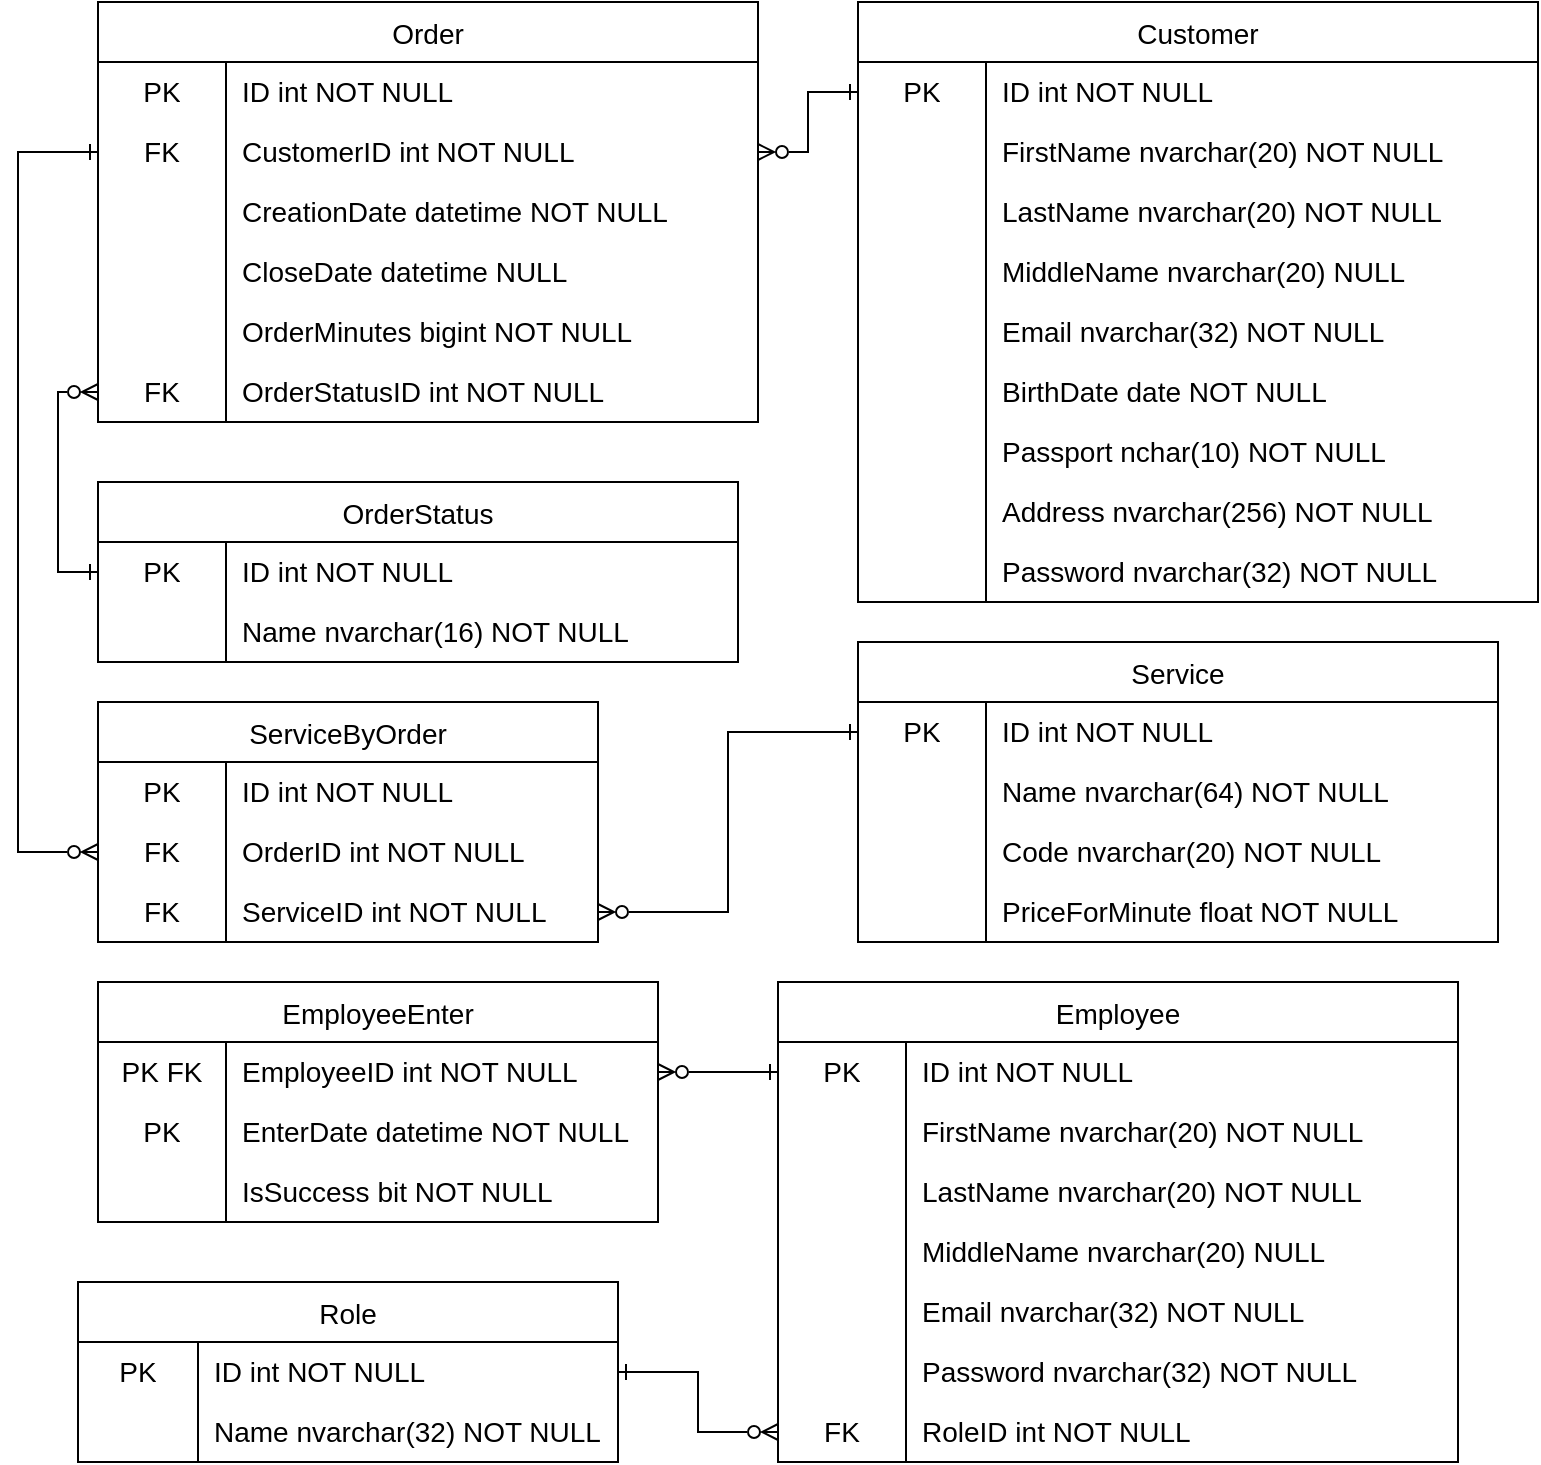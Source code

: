 <mxfile version="22.0.3" type="device">
  <diagram id="C5RBs43oDa-KdzZeNtuy" name="Page-1">
    <mxGraphModel dx="1417" dy="828" grid="1" gridSize="10" guides="1" tooltips="1" connect="1" arrows="1" fold="1" page="1" pageScale="1" pageWidth="827" pageHeight="1169" math="0" shadow="0">
      <root>
        <mxCell id="WIyWlLk6GJQsqaUBKTNV-0" />
        <mxCell id="WIyWlLk6GJQsqaUBKTNV-1" parent="WIyWlLk6GJQsqaUBKTNV-0" />
        <mxCell id="dE-x_5Mx7f9irVfnzfd8-1" value="EmployeeEnter" style="shape=table;startSize=30;container=1;collapsible=0;childLayout=tableLayout;fixedRows=1;rowLines=0;fontStyle=0;strokeColor=default;fontSize=14;" parent="WIyWlLk6GJQsqaUBKTNV-1" vertex="1">
          <mxGeometry x="60" y="530" width="280.0" height="120" as="geometry" />
        </mxCell>
        <mxCell id="dE-x_5Mx7f9irVfnzfd8-2" value="" style="shape=tableRow;horizontal=0;startSize=0;swimlaneHead=0;swimlaneBody=0;top=0;left=0;bottom=0;right=0;collapsible=0;dropTarget=0;fillColor=none;points=[[0,0.5],[1,0.5]];portConstraint=eastwest;strokeColor=inherit;fontSize=16;" parent="dE-x_5Mx7f9irVfnzfd8-1" vertex="1">
          <mxGeometry y="30" width="280.0" height="30" as="geometry" />
        </mxCell>
        <mxCell id="dE-x_5Mx7f9irVfnzfd8-3" value="PK FK" style="shape=partialRectangle;html=1;whiteSpace=wrap;connectable=0;fillColor=none;top=0;left=0;bottom=0;right=0;overflow=hidden;pointerEvents=1;strokeColor=inherit;fontSize=14;" parent="dE-x_5Mx7f9irVfnzfd8-2" vertex="1">
          <mxGeometry width="64" height="30" as="geometry">
            <mxRectangle width="64" height="30" as="alternateBounds" />
          </mxGeometry>
        </mxCell>
        <mxCell id="dE-x_5Mx7f9irVfnzfd8-4" value="EmployeeID int NOT NULL" style="shape=partialRectangle;html=1;whiteSpace=wrap;connectable=0;fillColor=none;top=0;left=0;bottom=0;right=0;align=left;spacingLeft=6;overflow=hidden;strokeColor=inherit;fontSize=14;" parent="dE-x_5Mx7f9irVfnzfd8-2" vertex="1">
          <mxGeometry x="64" width="216" height="30" as="geometry">
            <mxRectangle width="216" height="30" as="alternateBounds" />
          </mxGeometry>
        </mxCell>
        <mxCell id="dE-x_5Mx7f9irVfnzfd8-5" value="" style="shape=tableRow;horizontal=0;startSize=0;swimlaneHead=0;swimlaneBody=0;top=0;left=0;bottom=0;right=0;collapsible=0;dropTarget=0;fillColor=none;points=[[0,0.5],[1,0.5]];portConstraint=eastwest;strokeColor=inherit;fontSize=16;" parent="dE-x_5Mx7f9irVfnzfd8-1" vertex="1">
          <mxGeometry y="60" width="280.0" height="30" as="geometry" />
        </mxCell>
        <mxCell id="dE-x_5Mx7f9irVfnzfd8-6" value="PK" style="shape=partialRectangle;html=1;whiteSpace=wrap;connectable=0;fillColor=none;top=0;left=0;bottom=0;right=0;overflow=hidden;strokeColor=inherit;fontSize=14;" parent="dE-x_5Mx7f9irVfnzfd8-5" vertex="1">
          <mxGeometry width="64" height="30" as="geometry">
            <mxRectangle width="64" height="30" as="alternateBounds" />
          </mxGeometry>
        </mxCell>
        <mxCell id="dE-x_5Mx7f9irVfnzfd8-7" value="EnterDate datetime NOT NULL" style="shape=partialRectangle;html=1;whiteSpace=wrap;connectable=0;fillColor=none;top=0;left=0;bottom=0;right=0;align=left;spacingLeft=6;overflow=hidden;strokeColor=inherit;fontSize=14;" parent="dE-x_5Mx7f9irVfnzfd8-5" vertex="1">
          <mxGeometry x="64" width="216" height="30" as="geometry">
            <mxRectangle width="216" height="30" as="alternateBounds" />
          </mxGeometry>
        </mxCell>
        <mxCell id="dE-x_5Mx7f9irVfnzfd8-8" value="" style="shape=tableRow;horizontal=0;startSize=0;swimlaneHead=0;swimlaneBody=0;top=0;left=0;bottom=0;right=0;collapsible=0;dropTarget=0;fillColor=none;points=[[0,0.5],[1,0.5]];portConstraint=eastwest;strokeColor=inherit;fontSize=16;" parent="dE-x_5Mx7f9irVfnzfd8-1" vertex="1">
          <mxGeometry y="90" width="280.0" height="30" as="geometry" />
        </mxCell>
        <mxCell id="dE-x_5Mx7f9irVfnzfd8-9" value="" style="shape=partialRectangle;html=1;whiteSpace=wrap;connectable=0;fillColor=none;top=0;left=0;bottom=0;right=0;overflow=hidden;strokeColor=inherit;fontSize=16;" parent="dE-x_5Mx7f9irVfnzfd8-8" vertex="1">
          <mxGeometry width="64" height="30" as="geometry">
            <mxRectangle width="64" height="30" as="alternateBounds" />
          </mxGeometry>
        </mxCell>
        <mxCell id="dE-x_5Mx7f9irVfnzfd8-10" value="IsSuccess bit NOT NULL" style="shape=partialRectangle;html=1;whiteSpace=wrap;connectable=0;fillColor=none;top=0;left=0;bottom=0;right=0;align=left;spacingLeft=6;overflow=hidden;strokeColor=inherit;fontSize=14;" parent="dE-x_5Mx7f9irVfnzfd8-8" vertex="1">
          <mxGeometry x="64" width="216" height="30" as="geometry">
            <mxRectangle width="216" height="30" as="alternateBounds" />
          </mxGeometry>
        </mxCell>
        <mxCell id="dE-x_5Mx7f9irVfnzfd8-11" value="Customer" style="shape=table;startSize=30;container=1;collapsible=0;childLayout=tableLayout;fixedRows=1;rowLines=0;fontStyle=0;strokeColor=default;fontSize=14;" parent="WIyWlLk6GJQsqaUBKTNV-1" vertex="1">
          <mxGeometry x="440" y="40" width="340" height="300" as="geometry" />
        </mxCell>
        <mxCell id="dE-x_5Mx7f9irVfnzfd8-12" value="" style="shape=tableRow;horizontal=0;startSize=0;swimlaneHead=0;swimlaneBody=0;top=0;left=0;bottom=0;right=0;collapsible=0;dropTarget=0;fillColor=none;points=[[0,0.5],[1,0.5]];portConstraint=eastwest;strokeColor=inherit;fontSize=16;" parent="dE-x_5Mx7f9irVfnzfd8-11" vertex="1">
          <mxGeometry y="30" width="340" height="30" as="geometry" />
        </mxCell>
        <mxCell id="dE-x_5Mx7f9irVfnzfd8-13" value="PK" style="shape=partialRectangle;html=1;whiteSpace=wrap;connectable=0;fillColor=none;top=0;left=0;bottom=0;right=0;overflow=hidden;pointerEvents=1;strokeColor=inherit;fontSize=14;" parent="dE-x_5Mx7f9irVfnzfd8-12" vertex="1">
          <mxGeometry width="64" height="30" as="geometry">
            <mxRectangle width="64" height="30" as="alternateBounds" />
          </mxGeometry>
        </mxCell>
        <mxCell id="dE-x_5Mx7f9irVfnzfd8-14" value="ID int NOT NULL" style="shape=partialRectangle;html=1;whiteSpace=wrap;connectable=0;fillColor=none;top=0;left=0;bottom=0;right=0;align=left;spacingLeft=6;overflow=hidden;strokeColor=inherit;fontSize=14;" parent="dE-x_5Mx7f9irVfnzfd8-12" vertex="1">
          <mxGeometry x="64" width="276" height="30" as="geometry">
            <mxRectangle width="276" height="30" as="alternateBounds" />
          </mxGeometry>
        </mxCell>
        <mxCell id="dE-x_5Mx7f9irVfnzfd8-15" value="" style="shape=tableRow;horizontal=0;startSize=0;swimlaneHead=0;swimlaneBody=0;top=0;left=0;bottom=0;right=0;collapsible=0;dropTarget=0;fillColor=none;points=[[0,0.5],[1,0.5]];portConstraint=eastwest;strokeColor=inherit;fontSize=16;" parent="dE-x_5Mx7f9irVfnzfd8-11" vertex="1">
          <mxGeometry y="60" width="340" height="30" as="geometry" />
        </mxCell>
        <mxCell id="dE-x_5Mx7f9irVfnzfd8-16" value="" style="shape=partialRectangle;html=1;whiteSpace=wrap;connectable=0;fillColor=none;top=0;left=0;bottom=0;right=0;overflow=hidden;strokeColor=inherit;fontSize=14;" parent="dE-x_5Mx7f9irVfnzfd8-15" vertex="1">
          <mxGeometry width="64" height="30" as="geometry">
            <mxRectangle width="64" height="30" as="alternateBounds" />
          </mxGeometry>
        </mxCell>
        <mxCell id="dE-x_5Mx7f9irVfnzfd8-17" value="FirstName nvarchar(20) NOT NULL" style="shape=partialRectangle;html=1;whiteSpace=wrap;connectable=0;fillColor=none;top=0;left=0;bottom=0;right=0;align=left;spacingLeft=6;overflow=hidden;strokeColor=inherit;fontSize=14;" parent="dE-x_5Mx7f9irVfnzfd8-15" vertex="1">
          <mxGeometry x="64" width="276" height="30" as="geometry">
            <mxRectangle width="276" height="30" as="alternateBounds" />
          </mxGeometry>
        </mxCell>
        <mxCell id="dE-x_5Mx7f9irVfnzfd8-18" value="" style="shape=tableRow;horizontal=0;startSize=0;swimlaneHead=0;swimlaneBody=0;top=0;left=0;bottom=0;right=0;collapsible=0;dropTarget=0;fillColor=none;points=[[0,0.5],[1,0.5]];portConstraint=eastwest;strokeColor=inherit;fontSize=16;" parent="dE-x_5Mx7f9irVfnzfd8-11" vertex="1">
          <mxGeometry y="90" width="340" height="30" as="geometry" />
        </mxCell>
        <mxCell id="dE-x_5Mx7f9irVfnzfd8-19" value="" style="shape=partialRectangle;html=1;whiteSpace=wrap;connectable=0;fillColor=none;top=0;left=0;bottom=0;right=0;overflow=hidden;strokeColor=inherit;fontSize=16;" parent="dE-x_5Mx7f9irVfnzfd8-18" vertex="1">
          <mxGeometry width="64" height="30" as="geometry">
            <mxRectangle width="64" height="30" as="alternateBounds" />
          </mxGeometry>
        </mxCell>
        <mxCell id="dE-x_5Mx7f9irVfnzfd8-20" value="LastName nvarchar(20) NOT NULL" style="shape=partialRectangle;html=1;whiteSpace=wrap;connectable=0;fillColor=none;top=0;left=0;bottom=0;right=0;align=left;spacingLeft=6;overflow=hidden;strokeColor=inherit;fontSize=14;" parent="dE-x_5Mx7f9irVfnzfd8-18" vertex="1">
          <mxGeometry x="64" width="276" height="30" as="geometry">
            <mxRectangle width="276" height="30" as="alternateBounds" />
          </mxGeometry>
        </mxCell>
        <mxCell id="dE-x_5Mx7f9irVfnzfd8-83" style="shape=tableRow;horizontal=0;startSize=0;swimlaneHead=0;swimlaneBody=0;top=0;left=0;bottom=0;right=0;collapsible=0;dropTarget=0;fillColor=none;points=[[0,0.5],[1,0.5]];portConstraint=eastwest;strokeColor=inherit;fontSize=16;" parent="dE-x_5Mx7f9irVfnzfd8-11" vertex="1">
          <mxGeometry y="120" width="340" height="30" as="geometry" />
        </mxCell>
        <mxCell id="dE-x_5Mx7f9irVfnzfd8-84" style="shape=partialRectangle;html=1;whiteSpace=wrap;connectable=0;fillColor=none;top=0;left=0;bottom=0;right=0;overflow=hidden;strokeColor=inherit;fontSize=16;" parent="dE-x_5Mx7f9irVfnzfd8-83" vertex="1">
          <mxGeometry width="64" height="30" as="geometry">
            <mxRectangle width="64" height="30" as="alternateBounds" />
          </mxGeometry>
        </mxCell>
        <mxCell id="dE-x_5Mx7f9irVfnzfd8-85" value="MiddleName nvarchar(20) NULL" style="shape=partialRectangle;html=1;whiteSpace=wrap;connectable=0;fillColor=none;top=0;left=0;bottom=0;right=0;align=left;spacingLeft=6;overflow=hidden;strokeColor=inherit;fontSize=14;" parent="dE-x_5Mx7f9irVfnzfd8-83" vertex="1">
          <mxGeometry x="64" width="276" height="30" as="geometry">
            <mxRectangle width="276" height="30" as="alternateBounds" />
          </mxGeometry>
        </mxCell>
        <mxCell id="dE-x_5Mx7f9irVfnzfd8-22" value="" style="shape=tableRow;horizontal=0;startSize=0;swimlaneHead=0;swimlaneBody=0;top=0;left=0;bottom=0;right=0;collapsible=0;dropTarget=0;fillColor=none;points=[[0,0.5],[1,0.5]];portConstraint=eastwest;strokeColor=inherit;fontSize=16;" parent="dE-x_5Mx7f9irVfnzfd8-11" vertex="1">
          <mxGeometry y="150" width="340" height="30" as="geometry" />
        </mxCell>
        <mxCell id="dE-x_5Mx7f9irVfnzfd8-23" value="" style="shape=partialRectangle;html=1;whiteSpace=wrap;connectable=0;fillColor=none;top=0;left=0;bottom=0;right=0;overflow=hidden;strokeColor=inherit;fontSize=14;" parent="dE-x_5Mx7f9irVfnzfd8-22" vertex="1">
          <mxGeometry width="64" height="30" as="geometry">
            <mxRectangle width="64" height="30" as="alternateBounds" />
          </mxGeometry>
        </mxCell>
        <mxCell id="dE-x_5Mx7f9irVfnzfd8-24" value="Email nvarchar(32) NOT NULL" style="shape=partialRectangle;html=1;whiteSpace=wrap;connectable=0;fillColor=none;top=0;left=0;bottom=0;right=0;align=left;spacingLeft=6;overflow=hidden;strokeColor=inherit;fontSize=14;" parent="dE-x_5Mx7f9irVfnzfd8-22" vertex="1">
          <mxGeometry x="64" width="276" height="30" as="geometry">
            <mxRectangle width="276" height="30" as="alternateBounds" />
          </mxGeometry>
        </mxCell>
        <mxCell id="dE-x_5Mx7f9irVfnzfd8-77" style="shape=tableRow;horizontal=0;startSize=0;swimlaneHead=0;swimlaneBody=0;top=0;left=0;bottom=0;right=0;collapsible=0;dropTarget=0;fillColor=none;points=[[0,0.5],[1,0.5]];portConstraint=eastwest;strokeColor=inherit;fontSize=16;" parent="dE-x_5Mx7f9irVfnzfd8-11" vertex="1">
          <mxGeometry y="180" width="340" height="30" as="geometry" />
        </mxCell>
        <mxCell id="dE-x_5Mx7f9irVfnzfd8-78" style="shape=partialRectangle;html=1;whiteSpace=wrap;connectable=0;fillColor=none;top=0;left=0;bottom=0;right=0;overflow=hidden;strokeColor=inherit;fontSize=16;" parent="dE-x_5Mx7f9irVfnzfd8-77" vertex="1">
          <mxGeometry width="64" height="30" as="geometry">
            <mxRectangle width="64" height="30" as="alternateBounds" />
          </mxGeometry>
        </mxCell>
        <mxCell id="dE-x_5Mx7f9irVfnzfd8-79" value="BirthDate date NOT NULL" style="shape=partialRectangle;html=1;whiteSpace=wrap;connectable=0;fillColor=none;top=0;left=0;bottom=0;right=0;align=left;spacingLeft=6;overflow=hidden;strokeColor=inherit;fontSize=14;" parent="dE-x_5Mx7f9irVfnzfd8-77" vertex="1">
          <mxGeometry x="64" width="276" height="30" as="geometry">
            <mxRectangle width="276" height="30" as="alternateBounds" />
          </mxGeometry>
        </mxCell>
        <mxCell id="dE-x_5Mx7f9irVfnzfd8-89" style="shape=tableRow;horizontal=0;startSize=0;swimlaneHead=0;swimlaneBody=0;top=0;left=0;bottom=0;right=0;collapsible=0;dropTarget=0;fillColor=none;points=[[0,0.5],[1,0.5]];portConstraint=eastwest;strokeColor=inherit;fontSize=16;" parent="dE-x_5Mx7f9irVfnzfd8-11" vertex="1">
          <mxGeometry y="210" width="340" height="30" as="geometry" />
        </mxCell>
        <mxCell id="dE-x_5Mx7f9irVfnzfd8-90" style="shape=partialRectangle;html=1;whiteSpace=wrap;connectable=0;fillColor=none;top=0;left=0;bottom=0;right=0;overflow=hidden;strokeColor=inherit;fontSize=16;" parent="dE-x_5Mx7f9irVfnzfd8-89" vertex="1">
          <mxGeometry width="64" height="30" as="geometry">
            <mxRectangle width="64" height="30" as="alternateBounds" />
          </mxGeometry>
        </mxCell>
        <mxCell id="dE-x_5Mx7f9irVfnzfd8-91" value="Passport nchar(10) NOT NULL" style="shape=partialRectangle;html=1;whiteSpace=wrap;connectable=0;fillColor=none;top=0;left=0;bottom=0;right=0;align=left;spacingLeft=6;overflow=hidden;strokeColor=inherit;fontSize=14;" parent="dE-x_5Mx7f9irVfnzfd8-89" vertex="1">
          <mxGeometry x="64" width="276" height="30" as="geometry">
            <mxRectangle width="276" height="30" as="alternateBounds" />
          </mxGeometry>
        </mxCell>
        <mxCell id="dE-x_5Mx7f9irVfnzfd8-162" style="shape=tableRow;horizontal=0;startSize=0;swimlaneHead=0;swimlaneBody=0;top=0;left=0;bottom=0;right=0;collapsible=0;dropTarget=0;fillColor=none;points=[[0,0.5],[1,0.5]];portConstraint=eastwest;strokeColor=inherit;fontSize=16;" parent="dE-x_5Mx7f9irVfnzfd8-11" vertex="1">
          <mxGeometry y="240" width="340" height="30" as="geometry" />
        </mxCell>
        <mxCell id="dE-x_5Mx7f9irVfnzfd8-163" style="shape=partialRectangle;html=1;whiteSpace=wrap;connectable=0;fillColor=none;top=0;left=0;bottom=0;right=0;overflow=hidden;strokeColor=inherit;fontSize=16;" parent="dE-x_5Mx7f9irVfnzfd8-162" vertex="1">
          <mxGeometry width="64" height="30" as="geometry">
            <mxRectangle width="64" height="30" as="alternateBounds" />
          </mxGeometry>
        </mxCell>
        <mxCell id="dE-x_5Mx7f9irVfnzfd8-164" value="Address nvarchar(256) NOT NULL" style="shape=partialRectangle;html=1;whiteSpace=wrap;connectable=0;fillColor=none;top=0;left=0;bottom=0;right=0;align=left;spacingLeft=6;overflow=hidden;strokeColor=inherit;fontSize=14;" parent="dE-x_5Mx7f9irVfnzfd8-162" vertex="1">
          <mxGeometry x="64" width="276" height="30" as="geometry">
            <mxRectangle width="276" height="30" as="alternateBounds" />
          </mxGeometry>
        </mxCell>
        <mxCell id="dE-x_5Mx7f9irVfnzfd8-173" style="shape=tableRow;horizontal=0;startSize=0;swimlaneHead=0;swimlaneBody=0;top=0;left=0;bottom=0;right=0;collapsible=0;dropTarget=0;fillColor=none;points=[[0,0.5],[1,0.5]];portConstraint=eastwest;strokeColor=inherit;fontSize=16;" parent="dE-x_5Mx7f9irVfnzfd8-11" vertex="1">
          <mxGeometry y="270" width="340" height="30" as="geometry" />
        </mxCell>
        <mxCell id="dE-x_5Mx7f9irVfnzfd8-174" style="shape=partialRectangle;html=1;whiteSpace=wrap;connectable=0;fillColor=none;top=0;left=0;bottom=0;right=0;overflow=hidden;strokeColor=inherit;fontSize=16;" parent="dE-x_5Mx7f9irVfnzfd8-173" vertex="1">
          <mxGeometry width="64" height="30" as="geometry">
            <mxRectangle width="64" height="30" as="alternateBounds" />
          </mxGeometry>
        </mxCell>
        <mxCell id="dE-x_5Mx7f9irVfnzfd8-175" value="Password nvarchar(32) NOT NULL" style="shape=partialRectangle;html=1;whiteSpace=wrap;connectable=0;fillColor=none;top=0;left=0;bottom=0;right=0;align=left;spacingLeft=6;overflow=hidden;strokeColor=inherit;fontSize=14;" parent="dE-x_5Mx7f9irVfnzfd8-173" vertex="1">
          <mxGeometry x="64" width="276" height="30" as="geometry">
            <mxRectangle width="276" height="30" as="alternateBounds" />
          </mxGeometry>
        </mxCell>
        <mxCell id="dE-x_5Mx7f9irVfnzfd8-38" value="Order" style="shape=table;startSize=30;container=1;collapsible=0;childLayout=tableLayout;fixedRows=1;rowLines=0;fontStyle=0;strokeColor=default;fontSize=14;" parent="WIyWlLk6GJQsqaUBKTNV-1" vertex="1">
          <mxGeometry x="60" y="40" width="330" height="210" as="geometry" />
        </mxCell>
        <mxCell id="dE-x_5Mx7f9irVfnzfd8-176" style="shape=tableRow;horizontal=0;startSize=0;swimlaneHead=0;swimlaneBody=0;top=0;left=0;bottom=0;right=0;collapsible=0;dropTarget=0;fillColor=none;points=[[0,0.5],[1,0.5]];portConstraint=eastwest;strokeColor=inherit;fontSize=16;" parent="dE-x_5Mx7f9irVfnzfd8-38" vertex="1">
          <mxGeometry y="30" width="330" height="30" as="geometry" />
        </mxCell>
        <mxCell id="dE-x_5Mx7f9irVfnzfd8-177" value="PK" style="shape=partialRectangle;html=1;whiteSpace=wrap;connectable=0;fillColor=none;top=0;left=0;bottom=0;right=0;overflow=hidden;strokeColor=inherit;fontSize=14;" parent="dE-x_5Mx7f9irVfnzfd8-176" vertex="1">
          <mxGeometry width="64" height="30" as="geometry">
            <mxRectangle width="64" height="30" as="alternateBounds" />
          </mxGeometry>
        </mxCell>
        <mxCell id="dE-x_5Mx7f9irVfnzfd8-178" value="ID int NOT NULL" style="shape=partialRectangle;html=1;whiteSpace=wrap;connectable=0;fillColor=none;top=0;left=0;bottom=0;right=0;align=left;spacingLeft=6;overflow=hidden;strokeColor=inherit;fontSize=14;" parent="dE-x_5Mx7f9irVfnzfd8-176" vertex="1">
          <mxGeometry x="64" width="266" height="30" as="geometry">
            <mxRectangle width="266" height="30" as="alternateBounds" />
          </mxGeometry>
        </mxCell>
        <mxCell id="dE-x_5Mx7f9irVfnzfd8-45" value="" style="shape=tableRow;horizontal=0;startSize=0;swimlaneHead=0;swimlaneBody=0;top=0;left=0;bottom=0;right=0;collapsible=0;dropTarget=0;fillColor=none;points=[[0,0.5],[1,0.5]];portConstraint=eastwest;strokeColor=inherit;fontSize=16;" parent="dE-x_5Mx7f9irVfnzfd8-38" vertex="1">
          <mxGeometry y="60" width="330" height="30" as="geometry" />
        </mxCell>
        <mxCell id="dE-x_5Mx7f9irVfnzfd8-46" value="FK" style="shape=partialRectangle;html=1;whiteSpace=wrap;connectable=0;fillColor=none;top=0;left=0;bottom=0;right=0;overflow=hidden;strokeColor=inherit;fontSize=14;" parent="dE-x_5Mx7f9irVfnzfd8-45" vertex="1">
          <mxGeometry width="64" height="30" as="geometry">
            <mxRectangle width="64" height="30" as="alternateBounds" />
          </mxGeometry>
        </mxCell>
        <mxCell id="dE-x_5Mx7f9irVfnzfd8-47" value="CustomerID int NOT NULL" style="shape=partialRectangle;html=1;whiteSpace=wrap;connectable=0;fillColor=none;top=0;left=0;bottom=0;right=0;align=left;spacingLeft=6;overflow=hidden;strokeColor=inherit;fontSize=14;" parent="dE-x_5Mx7f9irVfnzfd8-45" vertex="1">
          <mxGeometry x="64" width="266" height="30" as="geometry">
            <mxRectangle width="266" height="30" as="alternateBounds" />
          </mxGeometry>
        </mxCell>
        <mxCell id="dE-x_5Mx7f9irVfnzfd8-48" value="" style="shape=tableRow;horizontal=0;startSize=0;swimlaneHead=0;swimlaneBody=0;top=0;left=0;bottom=0;right=0;collapsible=0;dropTarget=0;fillColor=none;points=[[0,0.5],[1,0.5]];portConstraint=eastwest;strokeColor=inherit;fontSize=16;" parent="dE-x_5Mx7f9irVfnzfd8-38" vertex="1">
          <mxGeometry y="90" width="330" height="30" as="geometry" />
        </mxCell>
        <mxCell id="dE-x_5Mx7f9irVfnzfd8-49" value="" style="shape=partialRectangle;html=1;whiteSpace=wrap;connectable=0;fillColor=none;top=0;left=0;bottom=0;right=0;overflow=hidden;strokeColor=inherit;fontSize=14;" parent="dE-x_5Mx7f9irVfnzfd8-48" vertex="1">
          <mxGeometry width="64" height="30" as="geometry">
            <mxRectangle width="64" height="30" as="alternateBounds" />
          </mxGeometry>
        </mxCell>
        <mxCell id="dE-x_5Mx7f9irVfnzfd8-50" value="CreationDate datetime NOT NULL" style="shape=partialRectangle;html=1;whiteSpace=wrap;connectable=0;fillColor=none;top=0;left=0;bottom=0;right=0;align=left;spacingLeft=6;overflow=hidden;strokeColor=inherit;fontSize=14;" parent="dE-x_5Mx7f9irVfnzfd8-48" vertex="1">
          <mxGeometry x="64" width="266" height="30" as="geometry">
            <mxRectangle width="266" height="30" as="alternateBounds" />
          </mxGeometry>
        </mxCell>
        <mxCell id="dE-x_5Mx7f9irVfnzfd8-156" style="shape=tableRow;horizontal=0;startSize=0;swimlaneHead=0;swimlaneBody=0;top=0;left=0;bottom=0;right=0;collapsible=0;dropTarget=0;fillColor=none;points=[[0,0.5],[1,0.5]];portConstraint=eastwest;strokeColor=inherit;fontSize=16;" parent="dE-x_5Mx7f9irVfnzfd8-38" vertex="1">
          <mxGeometry y="120" width="330" height="30" as="geometry" />
        </mxCell>
        <mxCell id="dE-x_5Mx7f9irVfnzfd8-157" style="shape=partialRectangle;html=1;whiteSpace=wrap;connectable=0;fillColor=none;top=0;left=0;bottom=0;right=0;overflow=hidden;strokeColor=inherit;fontSize=16;" parent="dE-x_5Mx7f9irVfnzfd8-156" vertex="1">
          <mxGeometry width="64" height="30" as="geometry">
            <mxRectangle width="64" height="30" as="alternateBounds" />
          </mxGeometry>
        </mxCell>
        <mxCell id="dE-x_5Mx7f9irVfnzfd8-158" value="CloseDate datetime NULL" style="shape=partialRectangle;html=1;whiteSpace=wrap;connectable=0;fillColor=none;top=0;left=0;bottom=0;right=0;align=left;spacingLeft=6;overflow=hidden;strokeColor=inherit;fontSize=14;" parent="dE-x_5Mx7f9irVfnzfd8-156" vertex="1">
          <mxGeometry x="64" width="266" height="30" as="geometry">
            <mxRectangle width="266" height="30" as="alternateBounds" />
          </mxGeometry>
        </mxCell>
        <mxCell id="dE-x_5Mx7f9irVfnzfd8-159" style="shape=tableRow;horizontal=0;startSize=0;swimlaneHead=0;swimlaneBody=0;top=0;left=0;bottom=0;right=0;collapsible=0;dropTarget=0;fillColor=none;points=[[0,0.5],[1,0.5]];portConstraint=eastwest;strokeColor=inherit;fontSize=16;" parent="dE-x_5Mx7f9irVfnzfd8-38" vertex="1">
          <mxGeometry y="150" width="330" height="30" as="geometry" />
        </mxCell>
        <mxCell id="dE-x_5Mx7f9irVfnzfd8-160" style="shape=partialRectangle;html=1;whiteSpace=wrap;connectable=0;fillColor=none;top=0;left=0;bottom=0;right=0;overflow=hidden;strokeColor=inherit;fontSize=16;" parent="dE-x_5Mx7f9irVfnzfd8-159" vertex="1">
          <mxGeometry width="64" height="30" as="geometry">
            <mxRectangle width="64" height="30" as="alternateBounds" />
          </mxGeometry>
        </mxCell>
        <mxCell id="dE-x_5Mx7f9irVfnzfd8-161" value="OrderMinutes bigint NOT NULL" style="shape=partialRectangle;html=1;whiteSpace=wrap;connectable=0;fillColor=none;top=0;left=0;bottom=0;right=0;align=left;spacingLeft=6;overflow=hidden;strokeColor=inherit;fontSize=14;" parent="dE-x_5Mx7f9irVfnzfd8-159" vertex="1">
          <mxGeometry x="64" width="266" height="30" as="geometry">
            <mxRectangle width="266" height="30" as="alternateBounds" />
          </mxGeometry>
        </mxCell>
        <mxCell id="dE-x_5Mx7f9irVfnzfd8-165" style="shape=tableRow;horizontal=0;startSize=0;swimlaneHead=0;swimlaneBody=0;top=0;left=0;bottom=0;right=0;collapsible=0;dropTarget=0;fillColor=none;points=[[0,0.5],[1,0.5]];portConstraint=eastwest;strokeColor=inherit;fontSize=16;" parent="dE-x_5Mx7f9irVfnzfd8-38" vertex="1">
          <mxGeometry y="180" width="330" height="30" as="geometry" />
        </mxCell>
        <mxCell id="dE-x_5Mx7f9irVfnzfd8-166" value="FK" style="shape=partialRectangle;html=1;whiteSpace=wrap;connectable=0;fillColor=none;top=0;left=0;bottom=0;right=0;overflow=hidden;strokeColor=inherit;fontSize=14;" parent="dE-x_5Mx7f9irVfnzfd8-165" vertex="1">
          <mxGeometry width="64" height="30" as="geometry">
            <mxRectangle width="64" height="30" as="alternateBounds" />
          </mxGeometry>
        </mxCell>
        <mxCell id="dE-x_5Mx7f9irVfnzfd8-167" value="OrderStatusID int NOT NULL" style="shape=partialRectangle;html=1;whiteSpace=wrap;connectable=0;fillColor=none;top=0;left=0;bottom=0;right=0;align=left;spacingLeft=6;overflow=hidden;strokeColor=inherit;fontSize=14;" parent="dE-x_5Mx7f9irVfnzfd8-165" vertex="1">
          <mxGeometry x="64" width="266" height="30" as="geometry">
            <mxRectangle width="266" height="30" as="alternateBounds" />
          </mxGeometry>
        </mxCell>
        <mxCell id="dE-x_5Mx7f9irVfnzfd8-51" value="Service" style="shape=table;startSize=30;container=1;collapsible=0;childLayout=tableLayout;fixedRows=1;rowLines=0;fontStyle=0;strokeColor=default;fontSize=14;" parent="WIyWlLk6GJQsqaUBKTNV-1" vertex="1">
          <mxGeometry x="440" y="360" width="320" height="150" as="geometry" />
        </mxCell>
        <mxCell id="dE-x_5Mx7f9irVfnzfd8-52" value="" style="shape=tableRow;horizontal=0;startSize=0;swimlaneHead=0;swimlaneBody=0;top=0;left=0;bottom=0;right=0;collapsible=0;dropTarget=0;fillColor=none;points=[[0,0.5],[1,0.5]];portConstraint=eastwest;strokeColor=inherit;fontSize=16;" parent="dE-x_5Mx7f9irVfnzfd8-51" vertex="1">
          <mxGeometry y="30" width="320" height="30" as="geometry" />
        </mxCell>
        <mxCell id="dE-x_5Mx7f9irVfnzfd8-53" value="PK" style="shape=partialRectangle;html=1;whiteSpace=wrap;connectable=0;fillColor=none;top=0;left=0;bottom=0;right=0;overflow=hidden;pointerEvents=1;strokeColor=inherit;fontSize=14;" parent="dE-x_5Mx7f9irVfnzfd8-52" vertex="1">
          <mxGeometry width="64" height="30" as="geometry">
            <mxRectangle width="64" height="30" as="alternateBounds" />
          </mxGeometry>
        </mxCell>
        <mxCell id="dE-x_5Mx7f9irVfnzfd8-54" value="ID int NOT NULL" style="shape=partialRectangle;html=1;whiteSpace=wrap;connectable=0;fillColor=none;top=0;left=0;bottom=0;right=0;align=left;spacingLeft=6;overflow=hidden;strokeColor=inherit;fontSize=14;" parent="dE-x_5Mx7f9irVfnzfd8-52" vertex="1">
          <mxGeometry x="64" width="256" height="30" as="geometry">
            <mxRectangle width="256" height="30" as="alternateBounds" />
          </mxGeometry>
        </mxCell>
        <mxCell id="dE-x_5Mx7f9irVfnzfd8-55" value="" style="shape=tableRow;horizontal=0;startSize=0;swimlaneHead=0;swimlaneBody=0;top=0;left=0;bottom=0;right=0;collapsible=0;dropTarget=0;fillColor=none;points=[[0,0.5],[1,0.5]];portConstraint=eastwest;strokeColor=inherit;fontSize=16;" parent="dE-x_5Mx7f9irVfnzfd8-51" vertex="1">
          <mxGeometry y="60" width="320" height="30" as="geometry" />
        </mxCell>
        <mxCell id="dE-x_5Mx7f9irVfnzfd8-56" value="" style="shape=partialRectangle;html=1;whiteSpace=wrap;connectable=0;fillColor=none;top=0;left=0;bottom=0;right=0;overflow=hidden;strokeColor=inherit;fontSize=14;" parent="dE-x_5Mx7f9irVfnzfd8-55" vertex="1">
          <mxGeometry width="64" height="30" as="geometry">
            <mxRectangle width="64" height="30" as="alternateBounds" />
          </mxGeometry>
        </mxCell>
        <mxCell id="dE-x_5Mx7f9irVfnzfd8-57" value="Name nvarchar(64) NOT NULL" style="shape=partialRectangle;html=1;whiteSpace=wrap;connectable=0;fillColor=none;top=0;left=0;bottom=0;right=0;align=left;spacingLeft=6;overflow=hidden;strokeColor=inherit;fontSize=14;" parent="dE-x_5Mx7f9irVfnzfd8-55" vertex="1">
          <mxGeometry x="64" width="256" height="30" as="geometry">
            <mxRectangle width="256" height="30" as="alternateBounds" />
          </mxGeometry>
        </mxCell>
        <mxCell id="dE-x_5Mx7f9irVfnzfd8-58" value="" style="shape=tableRow;horizontal=0;startSize=0;swimlaneHead=0;swimlaneBody=0;top=0;left=0;bottom=0;right=0;collapsible=0;dropTarget=0;fillColor=none;points=[[0,0.5],[1,0.5]];portConstraint=eastwest;strokeColor=inherit;fontSize=16;" parent="dE-x_5Mx7f9irVfnzfd8-51" vertex="1">
          <mxGeometry y="90" width="320" height="30" as="geometry" />
        </mxCell>
        <mxCell id="dE-x_5Mx7f9irVfnzfd8-59" value="" style="shape=partialRectangle;html=1;whiteSpace=wrap;connectable=0;fillColor=none;top=0;left=0;bottom=0;right=0;overflow=hidden;strokeColor=inherit;fontSize=14;" parent="dE-x_5Mx7f9irVfnzfd8-58" vertex="1">
          <mxGeometry width="64" height="30" as="geometry">
            <mxRectangle width="64" height="30" as="alternateBounds" />
          </mxGeometry>
        </mxCell>
        <mxCell id="dE-x_5Mx7f9irVfnzfd8-60" value="Code nvarchar(20) NOT NULL" style="shape=partialRectangle;html=1;whiteSpace=wrap;connectable=0;fillColor=none;top=0;left=0;bottom=0;right=0;align=left;spacingLeft=6;overflow=hidden;strokeColor=inherit;fontSize=14;" parent="dE-x_5Mx7f9irVfnzfd8-58" vertex="1">
          <mxGeometry x="64" width="256" height="30" as="geometry">
            <mxRectangle width="256" height="30" as="alternateBounds" />
          </mxGeometry>
        </mxCell>
        <mxCell id="dE-x_5Mx7f9irVfnzfd8-61" value="" style="shape=tableRow;horizontal=0;startSize=0;swimlaneHead=0;swimlaneBody=0;top=0;left=0;bottom=0;right=0;collapsible=0;dropTarget=0;fillColor=none;points=[[0,0.5],[1,0.5]];portConstraint=eastwest;strokeColor=inherit;fontSize=16;" parent="dE-x_5Mx7f9irVfnzfd8-51" vertex="1">
          <mxGeometry y="120" width="320" height="30" as="geometry" />
        </mxCell>
        <mxCell id="dE-x_5Mx7f9irVfnzfd8-62" value="" style="shape=partialRectangle;html=1;whiteSpace=wrap;connectable=0;fillColor=none;top=0;left=0;bottom=0;right=0;overflow=hidden;strokeColor=inherit;fontSize=16;" parent="dE-x_5Mx7f9irVfnzfd8-61" vertex="1">
          <mxGeometry width="64" height="30" as="geometry">
            <mxRectangle width="64" height="30" as="alternateBounds" />
          </mxGeometry>
        </mxCell>
        <mxCell id="dE-x_5Mx7f9irVfnzfd8-63" value="PriceForMinute float NOT NULL" style="shape=partialRectangle;html=1;whiteSpace=wrap;connectable=0;fillColor=none;top=0;left=0;bottom=0;right=0;align=left;spacingLeft=6;overflow=hidden;strokeColor=inherit;fontSize=14;" parent="dE-x_5Mx7f9irVfnzfd8-61" vertex="1">
          <mxGeometry x="64" width="256" height="30" as="geometry">
            <mxRectangle width="256" height="30" as="alternateBounds" />
          </mxGeometry>
        </mxCell>
        <mxCell id="dE-x_5Mx7f9irVfnzfd8-64" value="ServiceByOrder" style="shape=table;startSize=30;container=1;collapsible=0;childLayout=tableLayout;fixedRows=1;rowLines=0;fontStyle=0;strokeColor=default;fontSize=14;" parent="WIyWlLk6GJQsqaUBKTNV-1" vertex="1">
          <mxGeometry x="60" y="390" width="250" height="120" as="geometry" />
        </mxCell>
        <mxCell id="dE-x_5Mx7f9irVfnzfd8-179" style="shape=tableRow;horizontal=0;startSize=0;swimlaneHead=0;swimlaneBody=0;top=0;left=0;bottom=0;right=0;collapsible=0;dropTarget=0;fillColor=none;points=[[0,0.5],[1,0.5]];portConstraint=eastwest;strokeColor=inherit;fontSize=16;" parent="dE-x_5Mx7f9irVfnzfd8-64" vertex="1">
          <mxGeometry y="30" width="250" height="30" as="geometry" />
        </mxCell>
        <mxCell id="dE-x_5Mx7f9irVfnzfd8-180" value="PK" style="shape=partialRectangle;html=1;whiteSpace=wrap;connectable=0;fillColor=none;top=0;left=0;bottom=0;right=0;overflow=hidden;pointerEvents=1;strokeColor=inherit;fontSize=14;" parent="dE-x_5Mx7f9irVfnzfd8-179" vertex="1">
          <mxGeometry width="64" height="30" as="geometry">
            <mxRectangle width="64" height="30" as="alternateBounds" />
          </mxGeometry>
        </mxCell>
        <mxCell id="dE-x_5Mx7f9irVfnzfd8-181" value="ID int NOT NULL" style="shape=partialRectangle;html=1;whiteSpace=wrap;connectable=0;fillColor=none;top=0;left=0;bottom=0;right=0;align=left;spacingLeft=6;overflow=hidden;strokeColor=inherit;fontSize=14;" parent="dE-x_5Mx7f9irVfnzfd8-179" vertex="1">
          <mxGeometry x="64" width="186" height="30" as="geometry">
            <mxRectangle width="186" height="30" as="alternateBounds" />
          </mxGeometry>
        </mxCell>
        <mxCell id="dE-x_5Mx7f9irVfnzfd8-65" value="" style="shape=tableRow;horizontal=0;startSize=0;swimlaneHead=0;swimlaneBody=0;top=0;left=0;bottom=0;right=0;collapsible=0;dropTarget=0;fillColor=none;points=[[0,0.5],[1,0.5]];portConstraint=eastwest;strokeColor=inherit;fontSize=16;" parent="dE-x_5Mx7f9irVfnzfd8-64" vertex="1">
          <mxGeometry y="60" width="250" height="30" as="geometry" />
        </mxCell>
        <mxCell id="dE-x_5Mx7f9irVfnzfd8-66" value="FK" style="shape=partialRectangle;html=1;whiteSpace=wrap;connectable=0;fillColor=none;top=0;left=0;bottom=0;right=0;overflow=hidden;pointerEvents=1;strokeColor=inherit;fontSize=14;" parent="dE-x_5Mx7f9irVfnzfd8-65" vertex="1">
          <mxGeometry width="64" height="30" as="geometry">
            <mxRectangle width="64" height="30" as="alternateBounds" />
          </mxGeometry>
        </mxCell>
        <mxCell id="dE-x_5Mx7f9irVfnzfd8-67" value="OrderID int NOT NULL" style="shape=partialRectangle;html=1;whiteSpace=wrap;connectable=0;fillColor=none;top=0;left=0;bottom=0;right=0;align=left;spacingLeft=6;overflow=hidden;strokeColor=inherit;fontSize=14;" parent="dE-x_5Mx7f9irVfnzfd8-65" vertex="1">
          <mxGeometry x="64" width="186" height="30" as="geometry">
            <mxRectangle width="186" height="30" as="alternateBounds" />
          </mxGeometry>
        </mxCell>
        <mxCell id="dE-x_5Mx7f9irVfnzfd8-68" value="" style="shape=tableRow;horizontal=0;startSize=0;swimlaneHead=0;swimlaneBody=0;top=0;left=0;bottom=0;right=0;collapsible=0;dropTarget=0;fillColor=none;points=[[0,0.5],[1,0.5]];portConstraint=eastwest;strokeColor=inherit;fontSize=16;" parent="dE-x_5Mx7f9irVfnzfd8-64" vertex="1">
          <mxGeometry y="90" width="250" height="30" as="geometry" />
        </mxCell>
        <mxCell id="dE-x_5Mx7f9irVfnzfd8-69" value="FK" style="shape=partialRectangle;html=1;whiteSpace=wrap;connectable=0;fillColor=none;top=0;left=0;bottom=0;right=0;overflow=hidden;strokeColor=inherit;fontSize=14;" parent="dE-x_5Mx7f9irVfnzfd8-68" vertex="1">
          <mxGeometry width="64" height="30" as="geometry">
            <mxRectangle width="64" height="30" as="alternateBounds" />
          </mxGeometry>
        </mxCell>
        <mxCell id="dE-x_5Mx7f9irVfnzfd8-70" value="ServiceID int NOT NULL" style="shape=partialRectangle;html=1;whiteSpace=wrap;connectable=0;fillColor=none;top=0;left=0;bottom=0;right=0;align=left;spacingLeft=6;overflow=hidden;strokeColor=inherit;fontSize=14;" parent="dE-x_5Mx7f9irVfnzfd8-68" vertex="1">
          <mxGeometry x="64" width="186" height="30" as="geometry">
            <mxRectangle width="186" height="30" as="alternateBounds" />
          </mxGeometry>
        </mxCell>
        <mxCell id="dE-x_5Mx7f9irVfnzfd8-105" value="Role" style="shape=table;startSize=30;container=1;collapsible=0;childLayout=tableLayout;fixedRows=1;rowLines=0;fontStyle=0;strokeColor=default;fontSize=14;" parent="WIyWlLk6GJQsqaUBKTNV-1" vertex="1">
          <mxGeometry x="50" y="680" width="270" height="90" as="geometry" />
        </mxCell>
        <mxCell id="dE-x_5Mx7f9irVfnzfd8-106" value="" style="shape=tableRow;horizontal=0;startSize=0;swimlaneHead=0;swimlaneBody=0;top=0;left=0;bottom=0;right=0;collapsible=0;dropTarget=0;fillColor=none;points=[[0,0.5],[1,0.5]];portConstraint=eastwest;strokeColor=inherit;fontSize=16;" parent="dE-x_5Mx7f9irVfnzfd8-105" vertex="1">
          <mxGeometry y="30" width="270" height="30" as="geometry" />
        </mxCell>
        <mxCell id="dE-x_5Mx7f9irVfnzfd8-107" value="PK" style="shape=partialRectangle;html=1;whiteSpace=wrap;connectable=0;fillColor=none;top=0;left=0;bottom=0;right=0;overflow=hidden;pointerEvents=1;strokeColor=inherit;fontSize=14;" parent="dE-x_5Mx7f9irVfnzfd8-106" vertex="1">
          <mxGeometry width="60" height="30" as="geometry">
            <mxRectangle width="60" height="30" as="alternateBounds" />
          </mxGeometry>
        </mxCell>
        <mxCell id="dE-x_5Mx7f9irVfnzfd8-108" value="ID int NOT NULL" style="shape=partialRectangle;html=1;whiteSpace=wrap;connectable=0;fillColor=none;top=0;left=0;bottom=0;right=0;align=left;spacingLeft=6;overflow=hidden;strokeColor=inherit;fontSize=14;" parent="dE-x_5Mx7f9irVfnzfd8-106" vertex="1">
          <mxGeometry x="60" width="210" height="30" as="geometry">
            <mxRectangle width="210" height="30" as="alternateBounds" />
          </mxGeometry>
        </mxCell>
        <mxCell id="dE-x_5Mx7f9irVfnzfd8-109" value="" style="shape=tableRow;horizontal=0;startSize=0;swimlaneHead=0;swimlaneBody=0;top=0;left=0;bottom=0;right=0;collapsible=0;dropTarget=0;fillColor=none;points=[[0,0.5],[1,0.5]];portConstraint=eastwest;strokeColor=inherit;fontSize=16;" parent="dE-x_5Mx7f9irVfnzfd8-105" vertex="1">
          <mxGeometry y="60" width="270" height="30" as="geometry" />
        </mxCell>
        <mxCell id="dE-x_5Mx7f9irVfnzfd8-110" value="" style="shape=partialRectangle;html=1;whiteSpace=wrap;connectable=0;fillColor=none;top=0;left=0;bottom=0;right=0;overflow=hidden;strokeColor=inherit;fontSize=14;" parent="dE-x_5Mx7f9irVfnzfd8-109" vertex="1">
          <mxGeometry width="60" height="30" as="geometry">
            <mxRectangle width="60" height="30" as="alternateBounds" />
          </mxGeometry>
        </mxCell>
        <mxCell id="dE-x_5Mx7f9irVfnzfd8-111" value="Name nvarchar(32) NOT NULL" style="shape=partialRectangle;html=1;whiteSpace=wrap;connectable=0;fillColor=none;top=0;left=0;bottom=0;right=0;align=left;spacingLeft=6;overflow=hidden;strokeColor=inherit;fontSize=14;" parent="dE-x_5Mx7f9irVfnzfd8-109" vertex="1">
          <mxGeometry x="60" width="210" height="30" as="geometry">
            <mxRectangle width="210" height="30" as="alternateBounds" />
          </mxGeometry>
        </mxCell>
        <mxCell id="dE-x_5Mx7f9irVfnzfd8-119" style="edgeStyle=orthogonalEdgeStyle;rounded=0;orthogonalLoop=1;jettySize=auto;html=1;endArrow=ERone;endFill=0;startArrow=ERzeroToMany;startFill=0;" parent="WIyWlLk6GJQsqaUBKTNV-1" source="dE-x_5Mx7f9irVfnzfd8-45" target="dE-x_5Mx7f9irVfnzfd8-12" edge="1">
          <mxGeometry relative="1" as="geometry" />
        </mxCell>
        <mxCell id="dE-x_5Mx7f9irVfnzfd8-120" style="edgeStyle=orthogonalEdgeStyle;rounded=0;orthogonalLoop=1;jettySize=auto;html=1;" parent="WIyWlLk6GJQsqaUBKTNV-1" source="dE-x_5Mx7f9irVfnzfd8-65" edge="1">
          <mxGeometry relative="1" as="geometry" />
        </mxCell>
        <mxCell id="dE-x_5Mx7f9irVfnzfd8-121" style="edgeStyle=orthogonalEdgeStyle;rounded=0;orthogonalLoop=1;jettySize=auto;html=1;endArrow=ERone;endFill=0;startArrow=ERzeroToMany;startFill=0;" parent="WIyWlLk6GJQsqaUBKTNV-1" source="dE-x_5Mx7f9irVfnzfd8-68" target="dE-x_5Mx7f9irVfnzfd8-52" edge="1">
          <mxGeometry relative="1" as="geometry" />
        </mxCell>
        <mxCell id="dE-x_5Mx7f9irVfnzfd8-122" value="Employee" style="shape=table;startSize=30;container=1;collapsible=0;childLayout=tableLayout;fixedRows=1;rowLines=0;fontStyle=0;strokeColor=default;fontSize=14;" parent="WIyWlLk6GJQsqaUBKTNV-1" vertex="1">
          <mxGeometry x="400" y="530" width="340" height="240" as="geometry" />
        </mxCell>
        <mxCell id="dE-x_5Mx7f9irVfnzfd8-123" value="" style="shape=tableRow;horizontal=0;startSize=0;swimlaneHead=0;swimlaneBody=0;top=0;left=0;bottom=0;right=0;collapsible=0;dropTarget=0;fillColor=none;points=[[0,0.5],[1,0.5]];portConstraint=eastwest;strokeColor=inherit;fontSize=16;" parent="dE-x_5Mx7f9irVfnzfd8-122" vertex="1">
          <mxGeometry y="30" width="340" height="30" as="geometry" />
        </mxCell>
        <mxCell id="dE-x_5Mx7f9irVfnzfd8-124" value="PK" style="shape=partialRectangle;html=1;whiteSpace=wrap;connectable=0;fillColor=none;top=0;left=0;bottom=0;right=0;overflow=hidden;pointerEvents=1;strokeColor=inherit;fontSize=14;" parent="dE-x_5Mx7f9irVfnzfd8-123" vertex="1">
          <mxGeometry width="64" height="30" as="geometry">
            <mxRectangle width="64" height="30" as="alternateBounds" />
          </mxGeometry>
        </mxCell>
        <mxCell id="dE-x_5Mx7f9irVfnzfd8-125" value="ID int NOT NULL" style="shape=partialRectangle;html=1;whiteSpace=wrap;connectable=0;fillColor=none;top=0;left=0;bottom=0;right=0;align=left;spacingLeft=6;overflow=hidden;strokeColor=inherit;fontSize=14;" parent="dE-x_5Mx7f9irVfnzfd8-123" vertex="1">
          <mxGeometry x="64" width="276" height="30" as="geometry">
            <mxRectangle width="276" height="30" as="alternateBounds" />
          </mxGeometry>
        </mxCell>
        <mxCell id="dE-x_5Mx7f9irVfnzfd8-126" value="" style="shape=tableRow;horizontal=0;startSize=0;swimlaneHead=0;swimlaneBody=0;top=0;left=0;bottom=0;right=0;collapsible=0;dropTarget=0;fillColor=none;points=[[0,0.5],[1,0.5]];portConstraint=eastwest;strokeColor=inherit;fontSize=16;" parent="dE-x_5Mx7f9irVfnzfd8-122" vertex="1">
          <mxGeometry y="60" width="340" height="30" as="geometry" />
        </mxCell>
        <mxCell id="dE-x_5Mx7f9irVfnzfd8-127" value="" style="shape=partialRectangle;html=1;whiteSpace=wrap;connectable=0;fillColor=none;top=0;left=0;bottom=0;right=0;overflow=hidden;strokeColor=inherit;fontSize=14;" parent="dE-x_5Mx7f9irVfnzfd8-126" vertex="1">
          <mxGeometry width="64" height="30" as="geometry">
            <mxRectangle width="64" height="30" as="alternateBounds" />
          </mxGeometry>
        </mxCell>
        <mxCell id="dE-x_5Mx7f9irVfnzfd8-128" value="FirstName nvarchar(20) NOT NULL" style="shape=partialRectangle;html=1;whiteSpace=wrap;connectable=0;fillColor=none;top=0;left=0;bottom=0;right=0;align=left;spacingLeft=6;overflow=hidden;strokeColor=inherit;fontSize=14;" parent="dE-x_5Mx7f9irVfnzfd8-126" vertex="1">
          <mxGeometry x="64" width="276" height="30" as="geometry">
            <mxRectangle width="276" height="30" as="alternateBounds" />
          </mxGeometry>
        </mxCell>
        <mxCell id="dE-x_5Mx7f9irVfnzfd8-129" value="" style="shape=tableRow;horizontal=0;startSize=0;swimlaneHead=0;swimlaneBody=0;top=0;left=0;bottom=0;right=0;collapsible=0;dropTarget=0;fillColor=none;points=[[0,0.5],[1,0.5]];portConstraint=eastwest;strokeColor=inherit;fontSize=16;" parent="dE-x_5Mx7f9irVfnzfd8-122" vertex="1">
          <mxGeometry y="90" width="340" height="30" as="geometry" />
        </mxCell>
        <mxCell id="dE-x_5Mx7f9irVfnzfd8-130" value="" style="shape=partialRectangle;html=1;whiteSpace=wrap;connectable=0;fillColor=none;top=0;left=0;bottom=0;right=0;overflow=hidden;strokeColor=inherit;fontSize=16;" parent="dE-x_5Mx7f9irVfnzfd8-129" vertex="1">
          <mxGeometry width="64" height="30" as="geometry">
            <mxRectangle width="64" height="30" as="alternateBounds" />
          </mxGeometry>
        </mxCell>
        <mxCell id="dE-x_5Mx7f9irVfnzfd8-131" value="LastName nvarchar(20) NOT NULL" style="shape=partialRectangle;html=1;whiteSpace=wrap;connectable=0;fillColor=none;top=0;left=0;bottom=0;right=0;align=left;spacingLeft=6;overflow=hidden;strokeColor=inherit;fontSize=14;" parent="dE-x_5Mx7f9irVfnzfd8-129" vertex="1">
          <mxGeometry x="64" width="276" height="30" as="geometry">
            <mxRectangle width="276" height="30" as="alternateBounds" />
          </mxGeometry>
        </mxCell>
        <mxCell id="dE-x_5Mx7f9irVfnzfd8-132" style="shape=tableRow;horizontal=0;startSize=0;swimlaneHead=0;swimlaneBody=0;top=0;left=0;bottom=0;right=0;collapsible=0;dropTarget=0;fillColor=none;points=[[0,0.5],[1,0.5]];portConstraint=eastwest;strokeColor=inherit;fontSize=16;" parent="dE-x_5Mx7f9irVfnzfd8-122" vertex="1">
          <mxGeometry y="120" width="340" height="30" as="geometry" />
        </mxCell>
        <mxCell id="dE-x_5Mx7f9irVfnzfd8-133" style="shape=partialRectangle;html=1;whiteSpace=wrap;connectable=0;fillColor=none;top=0;left=0;bottom=0;right=0;overflow=hidden;strokeColor=inherit;fontSize=16;" parent="dE-x_5Mx7f9irVfnzfd8-132" vertex="1">
          <mxGeometry width="64" height="30" as="geometry">
            <mxRectangle width="64" height="30" as="alternateBounds" />
          </mxGeometry>
        </mxCell>
        <mxCell id="dE-x_5Mx7f9irVfnzfd8-134" value="MiddleName nvarchar(20) NULL" style="shape=partialRectangle;html=1;whiteSpace=wrap;connectable=0;fillColor=none;top=0;left=0;bottom=0;right=0;align=left;spacingLeft=6;overflow=hidden;strokeColor=inherit;fontSize=14;" parent="dE-x_5Mx7f9irVfnzfd8-132" vertex="1">
          <mxGeometry x="64" width="276" height="30" as="geometry">
            <mxRectangle width="276" height="30" as="alternateBounds" />
          </mxGeometry>
        </mxCell>
        <mxCell id="dE-x_5Mx7f9irVfnzfd8-135" value="" style="shape=tableRow;horizontal=0;startSize=0;swimlaneHead=0;swimlaneBody=0;top=0;left=0;bottom=0;right=0;collapsible=0;dropTarget=0;fillColor=none;points=[[0,0.5],[1,0.5]];portConstraint=eastwest;strokeColor=inherit;fontSize=16;" parent="dE-x_5Mx7f9irVfnzfd8-122" vertex="1">
          <mxGeometry y="150" width="340" height="30" as="geometry" />
        </mxCell>
        <mxCell id="dE-x_5Mx7f9irVfnzfd8-136" value="" style="shape=partialRectangle;html=1;whiteSpace=wrap;connectable=0;fillColor=none;top=0;left=0;bottom=0;right=0;overflow=hidden;strokeColor=inherit;fontSize=14;" parent="dE-x_5Mx7f9irVfnzfd8-135" vertex="1">
          <mxGeometry width="64" height="30" as="geometry">
            <mxRectangle width="64" height="30" as="alternateBounds" />
          </mxGeometry>
        </mxCell>
        <mxCell id="dE-x_5Mx7f9irVfnzfd8-137" value="Email nvarchar(32) NOT NULL" style="shape=partialRectangle;html=1;whiteSpace=wrap;connectable=0;fillColor=none;top=0;left=0;bottom=0;right=0;align=left;spacingLeft=6;overflow=hidden;strokeColor=inherit;fontSize=14;" parent="dE-x_5Mx7f9irVfnzfd8-135" vertex="1">
          <mxGeometry x="64" width="276" height="30" as="geometry">
            <mxRectangle width="276" height="30" as="alternateBounds" />
          </mxGeometry>
        </mxCell>
        <mxCell id="dE-x_5Mx7f9irVfnzfd8-138" style="shape=tableRow;horizontal=0;startSize=0;swimlaneHead=0;swimlaneBody=0;top=0;left=0;bottom=0;right=0;collapsible=0;dropTarget=0;fillColor=none;points=[[0,0.5],[1,0.5]];portConstraint=eastwest;strokeColor=inherit;fontSize=16;" parent="dE-x_5Mx7f9irVfnzfd8-122" vertex="1">
          <mxGeometry y="180" width="340" height="30" as="geometry" />
        </mxCell>
        <mxCell id="dE-x_5Mx7f9irVfnzfd8-139" style="shape=partialRectangle;html=1;whiteSpace=wrap;connectable=0;fillColor=none;top=0;left=0;bottom=0;right=0;overflow=hidden;strokeColor=inherit;fontSize=16;" parent="dE-x_5Mx7f9irVfnzfd8-138" vertex="1">
          <mxGeometry width="64" height="30" as="geometry">
            <mxRectangle width="64" height="30" as="alternateBounds" />
          </mxGeometry>
        </mxCell>
        <mxCell id="dE-x_5Mx7f9irVfnzfd8-140" value="Password nvarchar(32) NOT NULL" style="shape=partialRectangle;html=1;whiteSpace=wrap;connectable=0;fillColor=none;top=0;left=0;bottom=0;right=0;align=left;spacingLeft=6;overflow=hidden;strokeColor=inherit;fontSize=14;" parent="dE-x_5Mx7f9irVfnzfd8-138" vertex="1">
          <mxGeometry x="64" width="276" height="30" as="geometry">
            <mxRectangle width="276" height="30" as="alternateBounds" />
          </mxGeometry>
        </mxCell>
        <mxCell id="dE-x_5Mx7f9irVfnzfd8-141" style="shape=tableRow;horizontal=0;startSize=0;swimlaneHead=0;swimlaneBody=0;top=0;left=0;bottom=0;right=0;collapsible=0;dropTarget=0;fillColor=none;points=[[0,0.5],[1,0.5]];portConstraint=eastwest;strokeColor=inherit;fontSize=16;" parent="dE-x_5Mx7f9irVfnzfd8-122" vertex="1">
          <mxGeometry y="210" width="340" height="30" as="geometry" />
        </mxCell>
        <mxCell id="dE-x_5Mx7f9irVfnzfd8-142" value="FK" style="shape=partialRectangle;html=1;whiteSpace=wrap;connectable=0;fillColor=none;top=0;left=0;bottom=0;right=0;overflow=hidden;strokeColor=inherit;fontSize=14;" parent="dE-x_5Mx7f9irVfnzfd8-141" vertex="1">
          <mxGeometry width="64" height="30" as="geometry">
            <mxRectangle width="64" height="30" as="alternateBounds" />
          </mxGeometry>
        </mxCell>
        <mxCell id="dE-x_5Mx7f9irVfnzfd8-143" value="RoleID int NOT NULL" style="shape=partialRectangle;html=1;whiteSpace=wrap;connectable=0;fillColor=none;top=0;left=0;bottom=0;right=0;align=left;spacingLeft=6;overflow=hidden;strokeColor=inherit;fontSize=14;" parent="dE-x_5Mx7f9irVfnzfd8-141" vertex="1">
          <mxGeometry x="64" width="276" height="30" as="geometry">
            <mxRectangle width="276" height="30" as="alternateBounds" />
          </mxGeometry>
        </mxCell>
        <mxCell id="dE-x_5Mx7f9irVfnzfd8-147" style="edgeStyle=orthogonalEdgeStyle;rounded=0;orthogonalLoop=1;jettySize=auto;html=1;endArrow=ERone;endFill=0;startArrow=ERzeroToMany;startFill=0;" parent="WIyWlLk6GJQsqaUBKTNV-1" source="dE-x_5Mx7f9irVfnzfd8-2" target="dE-x_5Mx7f9irVfnzfd8-123" edge="1">
          <mxGeometry relative="1" as="geometry" />
        </mxCell>
        <mxCell id="dE-x_5Mx7f9irVfnzfd8-149" value="OrderStatus" style="shape=table;startSize=30;container=1;collapsible=0;childLayout=tableLayout;fixedRows=1;rowLines=0;fontStyle=0;strokeColor=default;fontSize=14;" parent="WIyWlLk6GJQsqaUBKTNV-1" vertex="1">
          <mxGeometry x="60" y="280" width="320" height="90" as="geometry" />
        </mxCell>
        <mxCell id="dE-x_5Mx7f9irVfnzfd8-150" value="" style="shape=tableRow;horizontal=0;startSize=0;swimlaneHead=0;swimlaneBody=0;top=0;left=0;bottom=0;right=0;collapsible=0;dropTarget=0;fillColor=none;points=[[0,0.5],[1,0.5]];portConstraint=eastwest;strokeColor=inherit;fontSize=16;" parent="dE-x_5Mx7f9irVfnzfd8-149" vertex="1">
          <mxGeometry y="30" width="320" height="30" as="geometry" />
        </mxCell>
        <mxCell id="dE-x_5Mx7f9irVfnzfd8-151" value="PK" style="shape=partialRectangle;html=1;whiteSpace=wrap;connectable=0;fillColor=none;top=0;left=0;bottom=0;right=0;overflow=hidden;pointerEvents=1;strokeColor=inherit;fontSize=14;" parent="dE-x_5Mx7f9irVfnzfd8-150" vertex="1">
          <mxGeometry width="64" height="30" as="geometry">
            <mxRectangle width="64" height="30" as="alternateBounds" />
          </mxGeometry>
        </mxCell>
        <mxCell id="dE-x_5Mx7f9irVfnzfd8-152" value="ID int NOT NULL" style="shape=partialRectangle;html=1;whiteSpace=wrap;connectable=0;fillColor=none;top=0;left=0;bottom=0;right=0;align=left;spacingLeft=6;overflow=hidden;strokeColor=inherit;fontSize=14;" parent="dE-x_5Mx7f9irVfnzfd8-150" vertex="1">
          <mxGeometry x="64" width="256" height="30" as="geometry">
            <mxRectangle width="256" height="30" as="alternateBounds" />
          </mxGeometry>
        </mxCell>
        <mxCell id="dE-x_5Mx7f9irVfnzfd8-153" value="" style="shape=tableRow;horizontal=0;startSize=0;swimlaneHead=0;swimlaneBody=0;top=0;left=0;bottom=0;right=0;collapsible=0;dropTarget=0;fillColor=none;points=[[0,0.5],[1,0.5]];portConstraint=eastwest;strokeColor=inherit;fontSize=16;" parent="dE-x_5Mx7f9irVfnzfd8-149" vertex="1">
          <mxGeometry y="60" width="320" height="30" as="geometry" />
        </mxCell>
        <mxCell id="dE-x_5Mx7f9irVfnzfd8-154" value="" style="shape=partialRectangle;html=1;whiteSpace=wrap;connectable=0;fillColor=none;top=0;left=0;bottom=0;right=0;overflow=hidden;strokeColor=inherit;fontSize=14;" parent="dE-x_5Mx7f9irVfnzfd8-153" vertex="1">
          <mxGeometry width="64" height="30" as="geometry">
            <mxRectangle width="64" height="30" as="alternateBounds" />
          </mxGeometry>
        </mxCell>
        <mxCell id="dE-x_5Mx7f9irVfnzfd8-155" value="Name nvarchar(16) NOT NULL" style="shape=partialRectangle;html=1;whiteSpace=wrap;connectable=0;fillColor=none;top=0;left=0;bottom=0;right=0;align=left;spacingLeft=6;overflow=hidden;strokeColor=inherit;fontSize=14;" parent="dE-x_5Mx7f9irVfnzfd8-153" vertex="1">
          <mxGeometry x="64" width="256" height="30" as="geometry">
            <mxRectangle width="256" height="30" as="alternateBounds" />
          </mxGeometry>
        </mxCell>
        <mxCell id="dE-x_5Mx7f9irVfnzfd8-168" style="edgeStyle=orthogonalEdgeStyle;rounded=0;orthogonalLoop=1;jettySize=auto;html=1;endArrow=ERone;endFill=0;startArrow=ERzeroToMany;startFill=0;" parent="WIyWlLk6GJQsqaUBKTNV-1" source="dE-x_5Mx7f9irVfnzfd8-165" target="dE-x_5Mx7f9irVfnzfd8-150" edge="1">
          <mxGeometry relative="1" as="geometry">
            <Array as="points">
              <mxPoint x="40" y="235" />
              <mxPoint x="40" y="325" />
            </Array>
          </mxGeometry>
        </mxCell>
        <mxCell id="dE-x_5Mx7f9irVfnzfd8-172" style="edgeStyle=orthogonalEdgeStyle;rounded=0;orthogonalLoop=1;jettySize=auto;html=1;endArrow=ERone;endFill=0;startArrow=ERzeroToMany;startFill=0;" parent="WIyWlLk6GJQsqaUBKTNV-1" source="dE-x_5Mx7f9irVfnzfd8-65" target="dE-x_5Mx7f9irVfnzfd8-45" edge="1">
          <mxGeometry relative="1" as="geometry">
            <Array as="points">
              <mxPoint x="20" y="465" />
              <mxPoint x="20" y="115" />
            </Array>
          </mxGeometry>
        </mxCell>
        <mxCell id="dE-x_5Mx7f9irVfnzfd8-148" style="edgeStyle=orthogonalEdgeStyle;rounded=0;orthogonalLoop=1;jettySize=auto;html=1;startArrow=ERone;startFill=0;endArrow=ERzeroToMany;endFill=0;" parent="WIyWlLk6GJQsqaUBKTNV-1" source="dE-x_5Mx7f9irVfnzfd8-106" target="dE-x_5Mx7f9irVfnzfd8-141" edge="1">
          <mxGeometry relative="1" as="geometry" />
        </mxCell>
      </root>
    </mxGraphModel>
  </diagram>
</mxfile>
